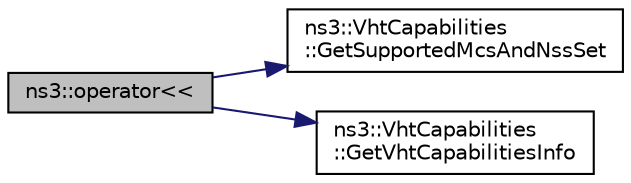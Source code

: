 digraph "ns3::operator&lt;&lt;"
{
 // LATEX_PDF_SIZE
  edge [fontname="Helvetica",fontsize="10",labelfontname="Helvetica",labelfontsize="10"];
  node [fontname="Helvetica",fontsize="10",shape=record];
  rankdir="LR";
  Node1 [label="ns3::operator\<\<",height=0.2,width=0.4,color="black", fillcolor="grey75", style="filled", fontcolor="black",tooltip="output stream output operator"];
  Node1 -> Node2 [color="midnightblue",fontsize="10",style="solid",fontname="Helvetica"];
  Node2 [label="ns3::VhtCapabilities\l::GetSupportedMcsAndNssSet",height=0.2,width=0.4,color="black", fillcolor="white", style="filled",URL="$classns3_1_1_vht_capabilities.html#ab8d44faddd62b362704ec28a4db96eaa",tooltip="Return the MCS and NSS field in the VHT Capabilities information element."];
  Node1 -> Node3 [color="midnightblue",fontsize="10",style="solid",fontname="Helvetica"];
  Node3 [label="ns3::VhtCapabilities\l::GetVhtCapabilitiesInfo",height=0.2,width=0.4,color="black", fillcolor="white", style="filled",URL="$classns3_1_1_vht_capabilities.html#abf0cb789c3cd93ecd56b6faa5156665f",tooltip="Return the VHT Capabilities Info field in the VHT Capabilities information element."];
}
